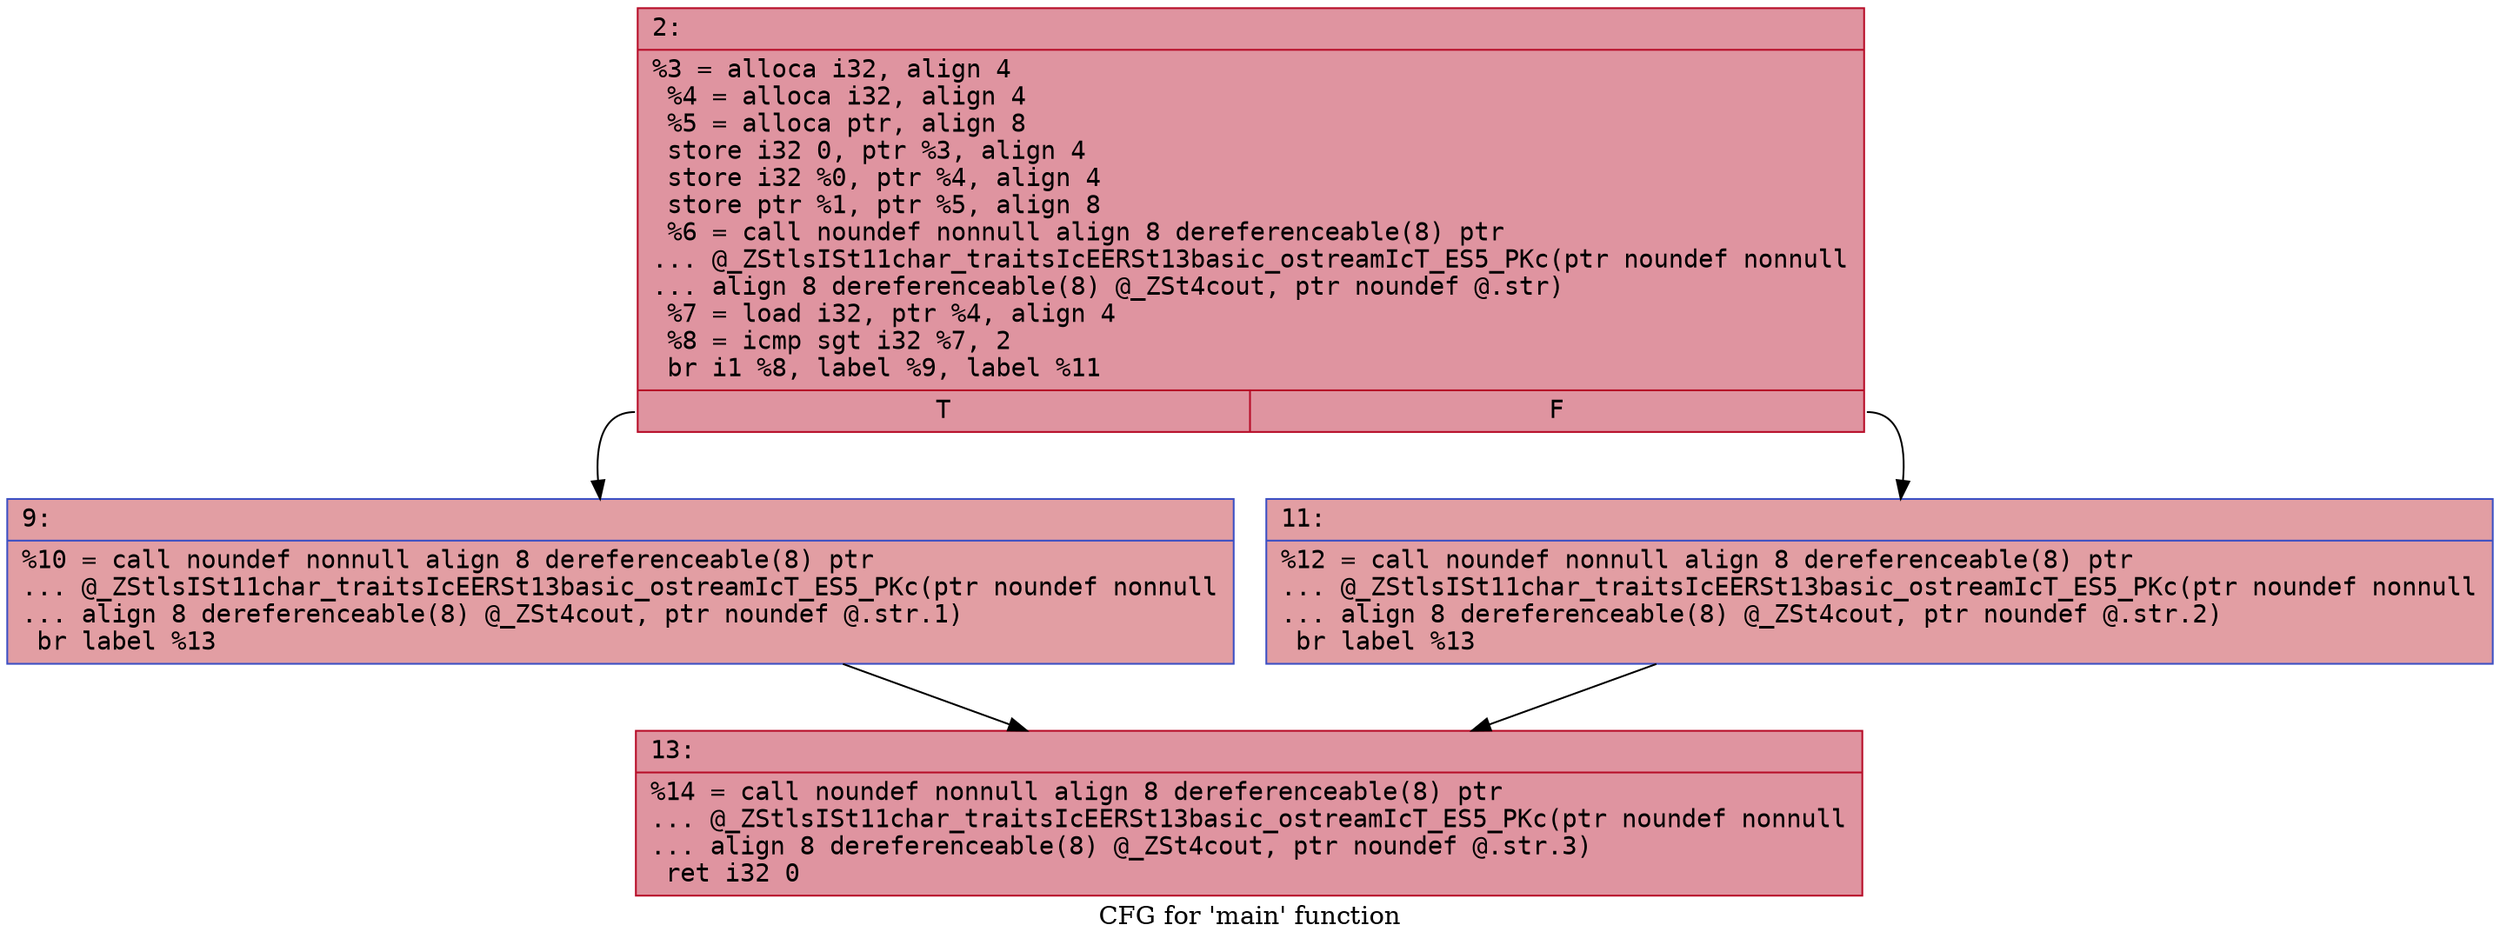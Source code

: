 digraph "CFG for 'main' function" {
	label="CFG for 'main' function";

	Node0x58f4921d1fe0 [shape=record,color="#b70d28ff", style=filled, fillcolor="#b70d2870" fontname="Courier",label="{2:\l|  %3 = alloca i32, align 4\l  %4 = alloca i32, align 4\l  %5 = alloca ptr, align 8\l  store i32 0, ptr %3, align 4\l  store i32 %0, ptr %4, align 4\l  store ptr %1, ptr %5, align 8\l  %6 = call noundef nonnull align 8 dereferenceable(8) ptr\l... @_ZStlsISt11char_traitsIcEERSt13basic_ostreamIcT_ES5_PKc(ptr noundef nonnull\l... align 8 dereferenceable(8) @_ZSt4cout, ptr noundef @.str)\l  %7 = load i32, ptr %4, align 4\l  %8 = icmp sgt i32 %7, 2\l  br i1 %8, label %9, label %11\l|{<s0>T|<s1>F}}"];
	Node0x58f4921d1fe0:s0 -> Node0x58f4921d29c0[tooltip="2 -> 9\nProbability 50.00%" ];
	Node0x58f4921d1fe0:s1 -> Node0x58f4921d2a10[tooltip="2 -> 11\nProbability 50.00%" ];
	Node0x58f4921d29c0 [shape=record,color="#3d50c3ff", style=filled, fillcolor="#be242e70" fontname="Courier",label="{9:\l|  %10 = call noundef nonnull align 8 dereferenceable(8) ptr\l... @_ZStlsISt11char_traitsIcEERSt13basic_ostreamIcT_ES5_PKc(ptr noundef nonnull\l... align 8 dereferenceable(8) @_ZSt4cout, ptr noundef @.str.1)\l  br label %13\l}"];
	Node0x58f4921d29c0 -> Node0x58f4921d2c60[tooltip="9 -> 13\nProbability 100.00%" ];
	Node0x58f4921d2a10 [shape=record,color="#3d50c3ff", style=filled, fillcolor="#be242e70" fontname="Courier",label="{11:\l|  %12 = call noundef nonnull align 8 dereferenceable(8) ptr\l... @_ZStlsISt11char_traitsIcEERSt13basic_ostreamIcT_ES5_PKc(ptr noundef nonnull\l... align 8 dereferenceable(8) @_ZSt4cout, ptr noundef @.str.2)\l  br label %13\l}"];
	Node0x58f4921d2a10 -> Node0x58f4921d2c60[tooltip="11 -> 13\nProbability 100.00%" ];
	Node0x58f4921d2c60 [shape=record,color="#b70d28ff", style=filled, fillcolor="#b70d2870" fontname="Courier",label="{13:\l|  %14 = call noundef nonnull align 8 dereferenceable(8) ptr\l... @_ZStlsISt11char_traitsIcEERSt13basic_ostreamIcT_ES5_PKc(ptr noundef nonnull\l... align 8 dereferenceable(8) @_ZSt4cout, ptr noundef @.str.3)\l  ret i32 0\l}"];
}
